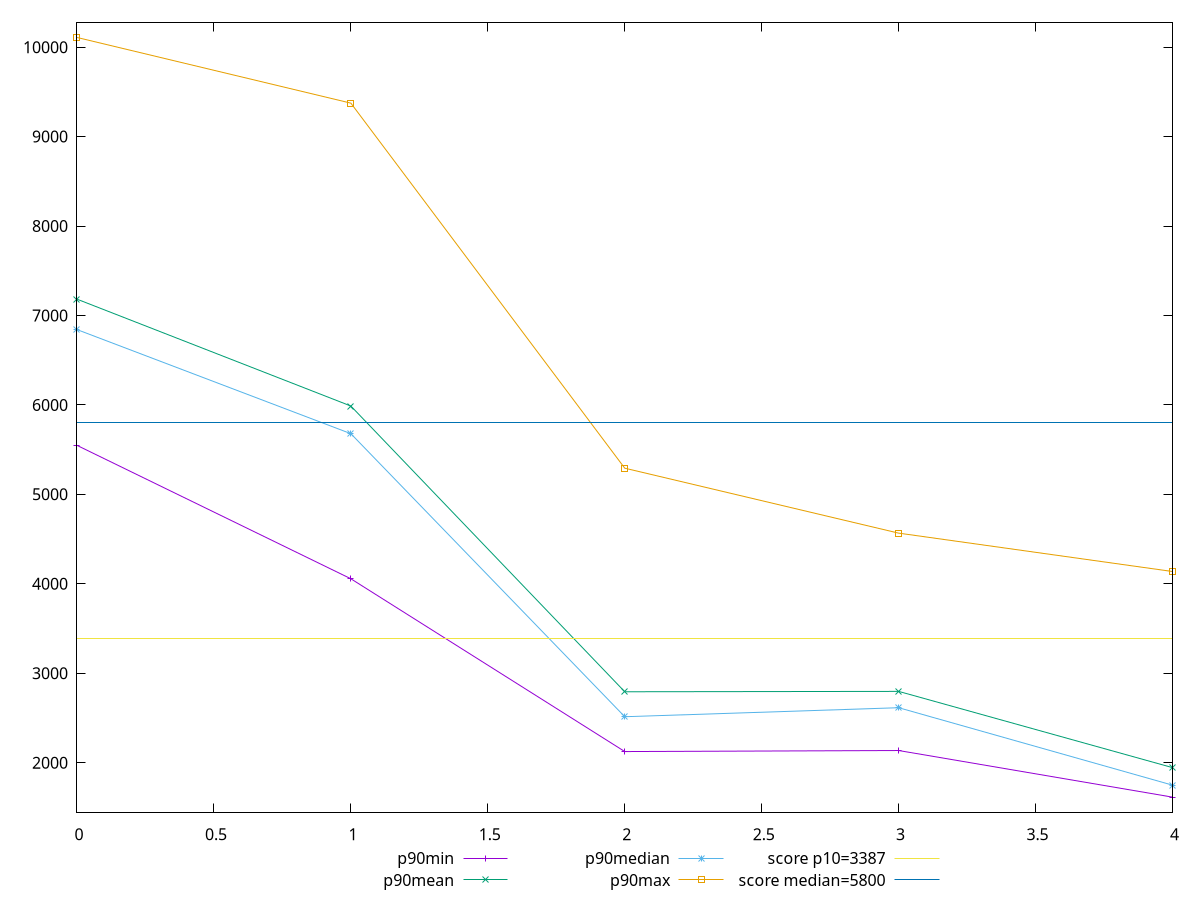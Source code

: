 reset

$p90Min <<EOF
0 5547.232198606025
1 4055.598180679387
2 2123.8900000000003
3 2135.4675
4 1614.1460000000002
EOF

$p90Mean <<EOF
0 7181.972958956598
1 5987.0183752726925
2 2792.4965151250203
3 2796.70059070813
4 1944.1568497871933
EOF

$p90Median <<EOF
0 6841.857685547013
1 5677.89129043329
2 2513.4631920098072
3 2614.159689990229
4 1748.1744710022328
EOF

$p90Max <<EOF
0 10108.084546870428
1 9373.880072036958
2 5292.132378005148
3 4566.0938999800555
4 4136.875050001919
EOF

set key outside below
set xrange [0:4]
set yrange [1444.2672290625917:10277.963317807837]
set trange [1444.2672290625917:10277.963317807837]
set terminal svg size 640, 560 enhanced background rgb 'white'
set output "report_00013_2021-02-09T12-04-24.940Z/speed-index/progression/value.svg"

plot $p90Min title "p90min" with linespoints, \
     $p90Mean title "p90mean" with linespoints, \
     $p90Median title "p90median" with linespoints, \
     $p90Max title "p90max" with linespoints, \
     3387 title "score p10=3387", \
     5800 title "score median=5800"

reset
